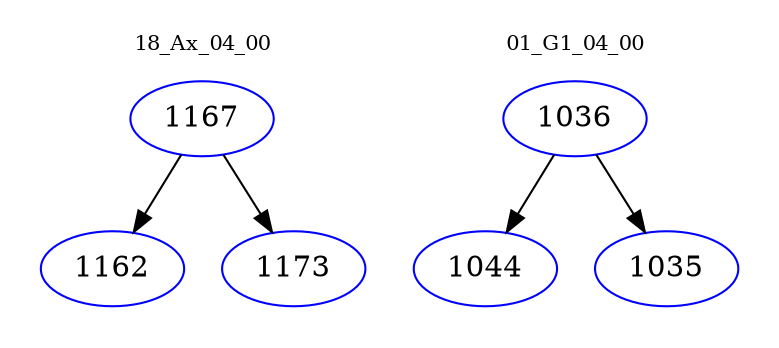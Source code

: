 digraph{
subgraph cluster_0 {
color = white
label = "18_Ax_04_00";
fontsize=10;
T0_1167 [label="1167", color="blue"]
T0_1167 -> T0_1162 [color="black"]
T0_1162 [label="1162", color="blue"]
T0_1167 -> T0_1173 [color="black"]
T0_1173 [label="1173", color="blue"]
}
subgraph cluster_1 {
color = white
label = "01_G1_04_00";
fontsize=10;
T1_1036 [label="1036", color="blue"]
T1_1036 -> T1_1044 [color="black"]
T1_1044 [label="1044", color="blue"]
T1_1036 -> T1_1035 [color="black"]
T1_1035 [label="1035", color="blue"]
}
}
